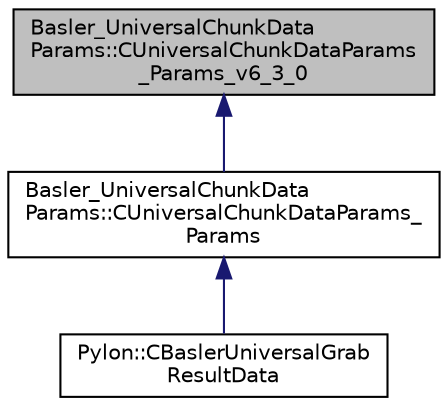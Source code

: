 digraph "Basler_UniversalChunkDataParams::CUniversalChunkDataParams_Params_v6_3_0"
{
  edge [fontname="Helvetica",fontsize="10",labelfontname="Helvetica",labelfontsize="10"];
  node [fontname="Helvetica",fontsize="10",shape=record];
  Node1 [label="Basler_UniversalChunkData\lParams::CUniversalChunkDataParams\l_Params_v6_3_0",height=0.2,width=0.4,color="black", fillcolor="grey75", style="filled", fontcolor="black"];
  Node1 -> Node2 [dir="back",color="midnightblue",fontsize="10",style="solid",fontname="Helvetica"];
  Node2 [label="Basler_UniversalChunkData\lParams::CUniversalChunkDataParams_\lParams",height=0.2,width=0.4,color="black", fillcolor="white", style="filled",URL="$class_basler___universal_chunk_data_params_1_1_c_universal_chunk_data_params___params.html",tooltip="A parameter class containing all parameters as members that are available for chunk data of Basler ca..."];
  Node2 -> Node3 [dir="back",color="midnightblue",fontsize="10",style="solid",fontname="Helvetica"];
  Node3 [label="Pylon::CBaslerUniversalGrab\lResultData",height=0.2,width=0.4,color="black", fillcolor="white", style="filled",URL="$class_pylon_1_1_c_basler_universal_grab_result_data.html",tooltip="The Universal grab result data. "];
}
